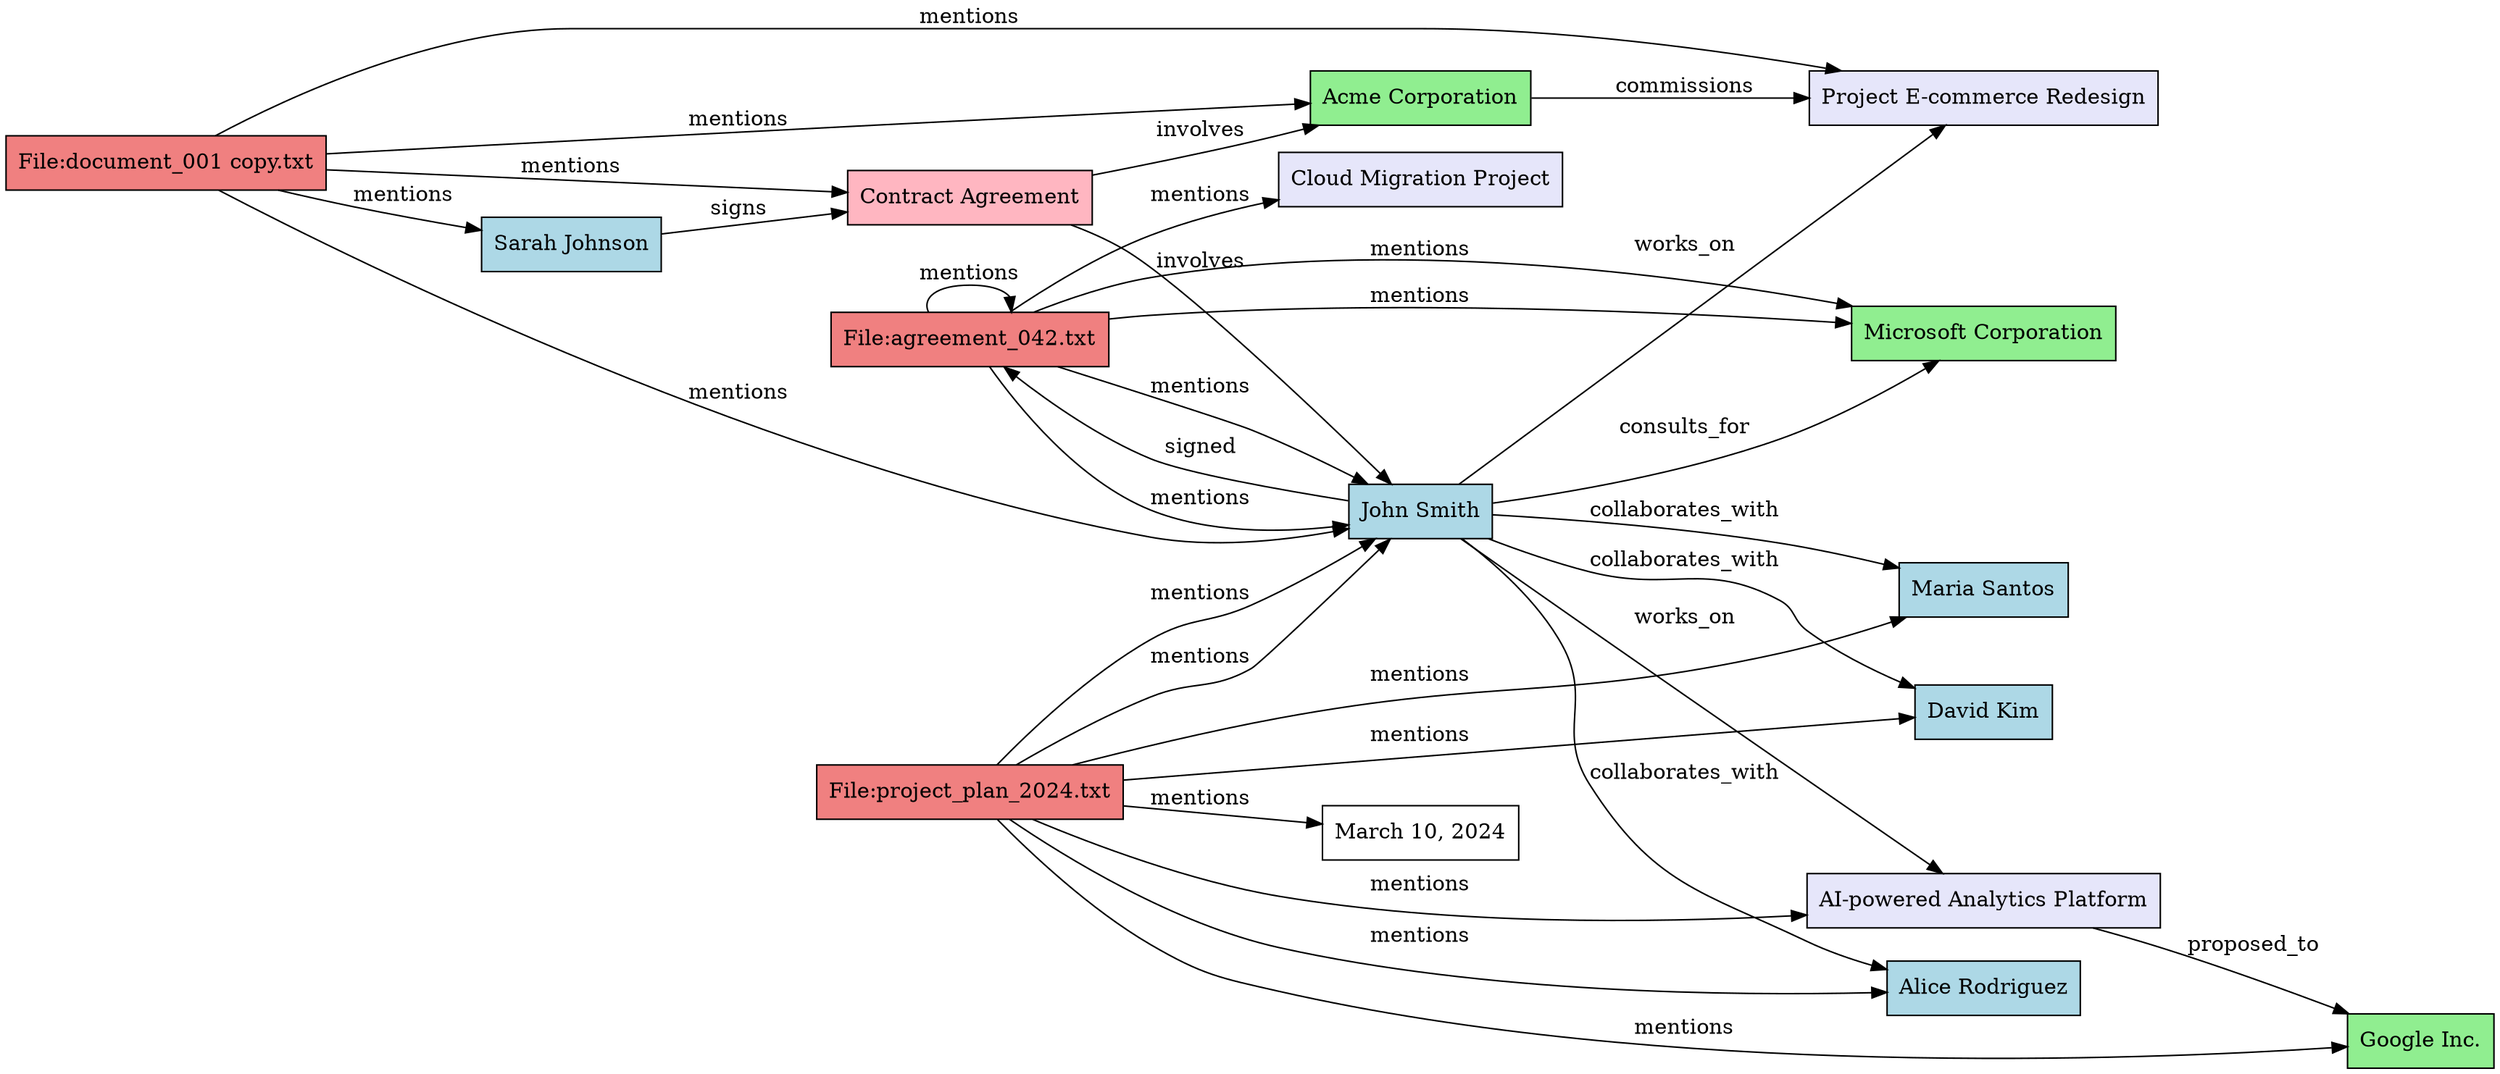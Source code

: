 digraph KG {
  rankdir=LR;
  node [shape=box, style=filled];
  overlap=false;
  splines=true;
  "File:agreement_042.txt" [label="File:agreement_042.txt", fillcolor=lightcoral];
  "John Smith" [label="John Smith", fillcolor=lightblue];
  "Microsoft Corporation" [label="Microsoft Corporation", fillcolor=lightgreen];
  "Cloud Migration Project" [label="Cloud Migration Project", fillcolor=lavender];
  "File:document_001 copy.txt" [label="File:document_001 copy.txt", fillcolor=lightcoral];
  "Acme Corporation" [label="Acme Corporation", fillcolor=lightgreen];
  "Contract Agreement" [label="Contract Agreement", fillcolor=lightpink];
  "Project E-commerce Redesign" [label="Project E-commerce Redesign", fillcolor=lavender];
  "Sarah Johnson" [label="Sarah Johnson", fillcolor=lightblue];
  "File:project_plan_2024.txt" [label="File:project_plan_2024.txt", fillcolor=lightcoral];
  "Google Inc." [label="Google Inc.", fillcolor=lightgreen];
  "AI-powered Analytics Platform" [label="AI-powered Analytics Platform", fillcolor=lavender];
  "Alice Rodriguez" [label="Alice Rodriguez", fillcolor=lightblue];
  "David Kim" [label="David Kim", fillcolor=lightblue];
  "Maria Santos" [label="Maria Santos", fillcolor=lightblue];
  "March 10, 2024" [label="March 10, 2024", fillcolor=white];
  "File:agreement_042.txt" -> "John Smith" [label="mentions"];
  "File:agreement_042.txt" -> "John Smith" [label="mentions"];
  "File:agreement_042.txt" -> "Microsoft Corporation" [label="mentions"];
  "File:agreement_042.txt" -> "Microsoft Corporation" [label="mentions"];
  "File:agreement_042.txt" -> "Cloud Migration Project" [label="mentions"];
  "File:agreement_042.txt" -> "File:agreement_042.txt" [label="mentions"];
  "John Smith" -> "Microsoft Corporation" [label="consults_for"];
  "John Smith" -> "File:agreement_042.txt" [label="signed"];
  "John Smith" -> "Project E-commerce Redesign" [label="works_on"];
  "John Smith" -> "AI-powered Analytics Platform" [label="works_on"];
  "John Smith" -> "Alice Rodriguez" [label="collaborates_with"];
  "John Smith" -> "David Kim" [label="collaborates_with"];
  "John Smith" -> "Maria Santos" [label="collaborates_with"];
  "File:document_001 copy.txt" -> "John Smith" [label="mentions"];
  "File:document_001 copy.txt" -> "Acme Corporation" [label="mentions"];
  "File:document_001 copy.txt" -> "Contract Agreement" [label="mentions"];
  "File:document_001 copy.txt" -> "Project E-commerce Redesign" [label="mentions"];
  "File:document_001 copy.txt" -> "Sarah Johnson" [label="mentions"];
  "Acme Corporation" -> "Project E-commerce Redesign" [label="commissions"];
  "Contract Agreement" -> "John Smith" [label="involves"];
  "Contract Agreement" -> "Acme Corporation" [label="involves"];
  "Sarah Johnson" -> "Contract Agreement" [label="signs"];
  "File:project_plan_2024.txt" -> "John Smith" [label="mentions"];
  "File:project_plan_2024.txt" -> "John Smith" [label="mentions"];
  "File:project_plan_2024.txt" -> "Google Inc." [label="mentions"];
  "File:project_plan_2024.txt" -> "AI-powered Analytics Platform" [label="mentions"];
  "File:project_plan_2024.txt" -> "Alice Rodriguez" [label="mentions"];
  "File:project_plan_2024.txt" -> "David Kim" [label="mentions"];
  "File:project_plan_2024.txt" -> "Maria Santos" [label="mentions"];
  "File:project_plan_2024.txt" -> "March 10, 2024" [label="mentions"];
  "AI-powered Analytics Platform" -> "Google Inc." [label="proposed_to"];
}